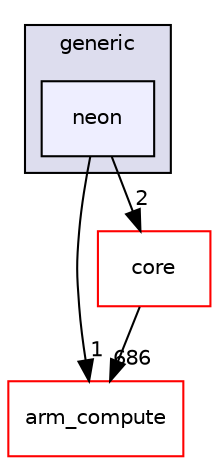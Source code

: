 digraph "src/cpu/kernels/gemm_matrix_mul/generic/neon" {
  compound=true
  node [ fontsize="10", fontname="Helvetica"];
  edge [ labelfontsize="10", labelfontname="Helvetica"];
  subgraph clusterdir_33c70755c1e4957d99691c84bf942700 {
    graph [ bgcolor="#ddddee", pencolor="black", label="generic" fontname="Helvetica", fontsize="10", URL="dir_33c70755c1e4957d99691c84bf942700.xhtml"]
  dir_6c223c3726c70a771aeef76d364f5cb2 [shape=box, label="neon", style="filled", fillcolor="#eeeeff", pencolor="black", URL="dir_6c223c3726c70a771aeef76d364f5cb2.xhtml"];
  }
  dir_214608ef36d61442cb2b0c1c4e9a7def [shape=box label="arm_compute" fillcolor="white" style="filled" color="red" URL="dir_214608ef36d61442cb2b0c1c4e9a7def.xhtml"];
  dir_aebb8dcc11953d78e620bbef0b9e2183 [shape=box label="core" fillcolor="white" style="filled" color="red" URL="dir_aebb8dcc11953d78e620bbef0b9e2183.xhtml"];
  dir_aebb8dcc11953d78e620bbef0b9e2183->dir_214608ef36d61442cb2b0c1c4e9a7def [headlabel="686", labeldistance=1.5 headhref="dir_000017_000000.xhtml"];
  dir_6c223c3726c70a771aeef76d364f5cb2->dir_214608ef36d61442cb2b0c1c4e9a7def [headlabel="1", labeldistance=1.5 headhref="dir_000452_000000.xhtml"];
  dir_6c223c3726c70a771aeef76d364f5cb2->dir_aebb8dcc11953d78e620bbef0b9e2183 [headlabel="2", labeldistance=1.5 headhref="dir_000452_000017.xhtml"];
}
